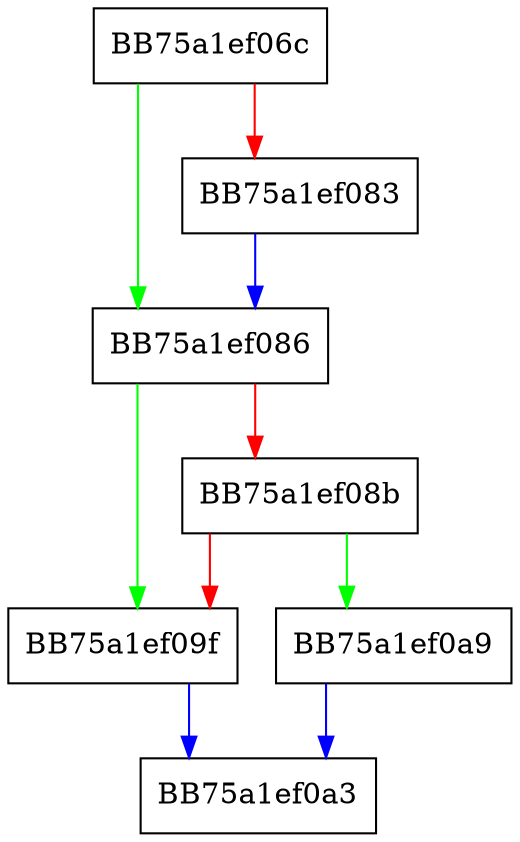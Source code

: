 digraph find {
  node [shape="box"];
  graph [splines=ortho];
  BB75a1ef06c -> BB75a1ef086 [color="green"];
  BB75a1ef06c -> BB75a1ef083 [color="red"];
  BB75a1ef083 -> BB75a1ef086 [color="blue"];
  BB75a1ef086 -> BB75a1ef09f [color="green"];
  BB75a1ef086 -> BB75a1ef08b [color="red"];
  BB75a1ef08b -> BB75a1ef0a9 [color="green"];
  BB75a1ef08b -> BB75a1ef09f [color="red"];
  BB75a1ef09f -> BB75a1ef0a3 [color="blue"];
  BB75a1ef0a9 -> BB75a1ef0a3 [color="blue"];
}